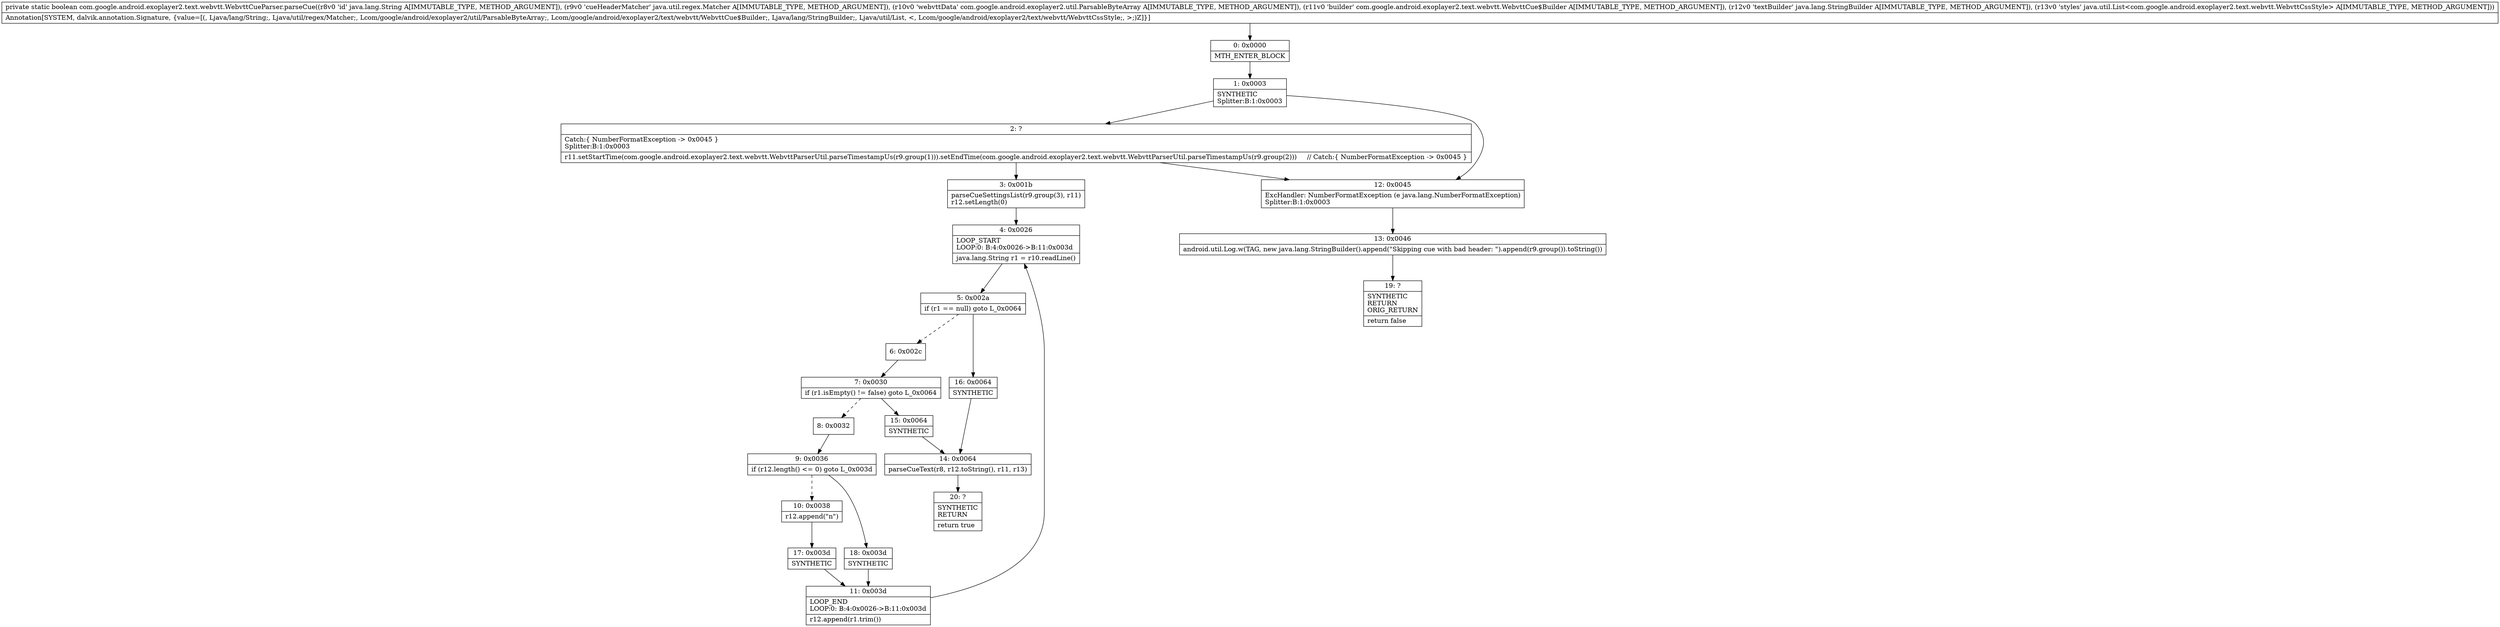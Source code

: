 digraph "CFG forcom.google.android.exoplayer2.text.webvtt.WebvttCueParser.parseCue(Ljava\/lang\/String;Ljava\/util\/regex\/Matcher;Lcom\/google\/android\/exoplayer2\/util\/ParsableByteArray;Lcom\/google\/android\/exoplayer2\/text\/webvtt\/WebvttCue$Builder;Ljava\/lang\/StringBuilder;Ljava\/util\/List;)Z" {
Node_0 [shape=record,label="{0\:\ 0x0000|MTH_ENTER_BLOCK\l}"];
Node_1 [shape=record,label="{1\:\ 0x0003|SYNTHETIC\lSplitter:B:1:0x0003\l}"];
Node_2 [shape=record,label="{2\:\ ?|Catch:\{ NumberFormatException \-\> 0x0045 \}\lSplitter:B:1:0x0003\l|r11.setStartTime(com.google.android.exoplayer2.text.webvtt.WebvttParserUtil.parseTimestampUs(r9.group(1))).setEndTime(com.google.android.exoplayer2.text.webvtt.WebvttParserUtil.parseTimestampUs(r9.group(2)))     \/\/ Catch:\{ NumberFormatException \-\> 0x0045 \}\l}"];
Node_3 [shape=record,label="{3\:\ 0x001b|parseCueSettingsList(r9.group(3), r11)\lr12.setLength(0)\l}"];
Node_4 [shape=record,label="{4\:\ 0x0026|LOOP_START\lLOOP:0: B:4:0x0026\-\>B:11:0x003d\l|java.lang.String r1 = r10.readLine()\l}"];
Node_5 [shape=record,label="{5\:\ 0x002a|if (r1 == null) goto L_0x0064\l}"];
Node_6 [shape=record,label="{6\:\ 0x002c}"];
Node_7 [shape=record,label="{7\:\ 0x0030|if (r1.isEmpty() != false) goto L_0x0064\l}"];
Node_8 [shape=record,label="{8\:\ 0x0032}"];
Node_9 [shape=record,label="{9\:\ 0x0036|if (r12.length() \<= 0) goto L_0x003d\l}"];
Node_10 [shape=record,label="{10\:\ 0x0038|r12.append(\"n\")\l}"];
Node_11 [shape=record,label="{11\:\ 0x003d|LOOP_END\lLOOP:0: B:4:0x0026\-\>B:11:0x003d\l|r12.append(r1.trim())\l}"];
Node_12 [shape=record,label="{12\:\ 0x0045|ExcHandler: NumberFormatException (e java.lang.NumberFormatException)\lSplitter:B:1:0x0003\l}"];
Node_13 [shape=record,label="{13\:\ 0x0046|android.util.Log.w(TAG, new java.lang.StringBuilder().append(\"Skipping cue with bad header: \").append(r9.group()).toString())\l}"];
Node_14 [shape=record,label="{14\:\ 0x0064|parseCueText(r8, r12.toString(), r11, r13)\l}"];
Node_15 [shape=record,label="{15\:\ 0x0064|SYNTHETIC\l}"];
Node_16 [shape=record,label="{16\:\ 0x0064|SYNTHETIC\l}"];
Node_17 [shape=record,label="{17\:\ 0x003d|SYNTHETIC\l}"];
Node_18 [shape=record,label="{18\:\ 0x003d|SYNTHETIC\l}"];
Node_19 [shape=record,label="{19\:\ ?|SYNTHETIC\lRETURN\lORIG_RETURN\l|return false\l}"];
Node_20 [shape=record,label="{20\:\ ?|SYNTHETIC\lRETURN\l|return true\l}"];
MethodNode[shape=record,label="{private static boolean com.google.android.exoplayer2.text.webvtt.WebvttCueParser.parseCue((r8v0 'id' java.lang.String A[IMMUTABLE_TYPE, METHOD_ARGUMENT]), (r9v0 'cueHeaderMatcher' java.util.regex.Matcher A[IMMUTABLE_TYPE, METHOD_ARGUMENT]), (r10v0 'webvttData' com.google.android.exoplayer2.util.ParsableByteArray A[IMMUTABLE_TYPE, METHOD_ARGUMENT]), (r11v0 'builder' com.google.android.exoplayer2.text.webvtt.WebvttCue$Builder A[IMMUTABLE_TYPE, METHOD_ARGUMENT]), (r12v0 'textBuilder' java.lang.StringBuilder A[IMMUTABLE_TYPE, METHOD_ARGUMENT]), (r13v0 'styles' java.util.List\<com.google.android.exoplayer2.text.webvtt.WebvttCssStyle\> A[IMMUTABLE_TYPE, METHOD_ARGUMENT]))  | Annotation[SYSTEM, dalvik.annotation.Signature, \{value=[(, Ljava\/lang\/String;, Ljava\/util\/regex\/Matcher;, Lcom\/google\/android\/exoplayer2\/util\/ParsableByteArray;, Lcom\/google\/android\/exoplayer2\/text\/webvtt\/WebvttCue$Builder;, Ljava\/lang\/StringBuilder;, Ljava\/util\/List, \<, Lcom\/google\/android\/exoplayer2\/text\/webvtt\/WebvttCssStyle;, \>;)Z]\}]\l}"];
MethodNode -> Node_0;
Node_0 -> Node_1;
Node_1 -> Node_2;
Node_1 -> Node_12;
Node_2 -> Node_3;
Node_2 -> Node_12;
Node_3 -> Node_4;
Node_4 -> Node_5;
Node_5 -> Node_6[style=dashed];
Node_5 -> Node_16;
Node_6 -> Node_7;
Node_7 -> Node_8[style=dashed];
Node_7 -> Node_15;
Node_8 -> Node_9;
Node_9 -> Node_10[style=dashed];
Node_9 -> Node_18;
Node_10 -> Node_17;
Node_11 -> Node_4;
Node_12 -> Node_13;
Node_13 -> Node_19;
Node_14 -> Node_20;
Node_15 -> Node_14;
Node_16 -> Node_14;
Node_17 -> Node_11;
Node_18 -> Node_11;
}

